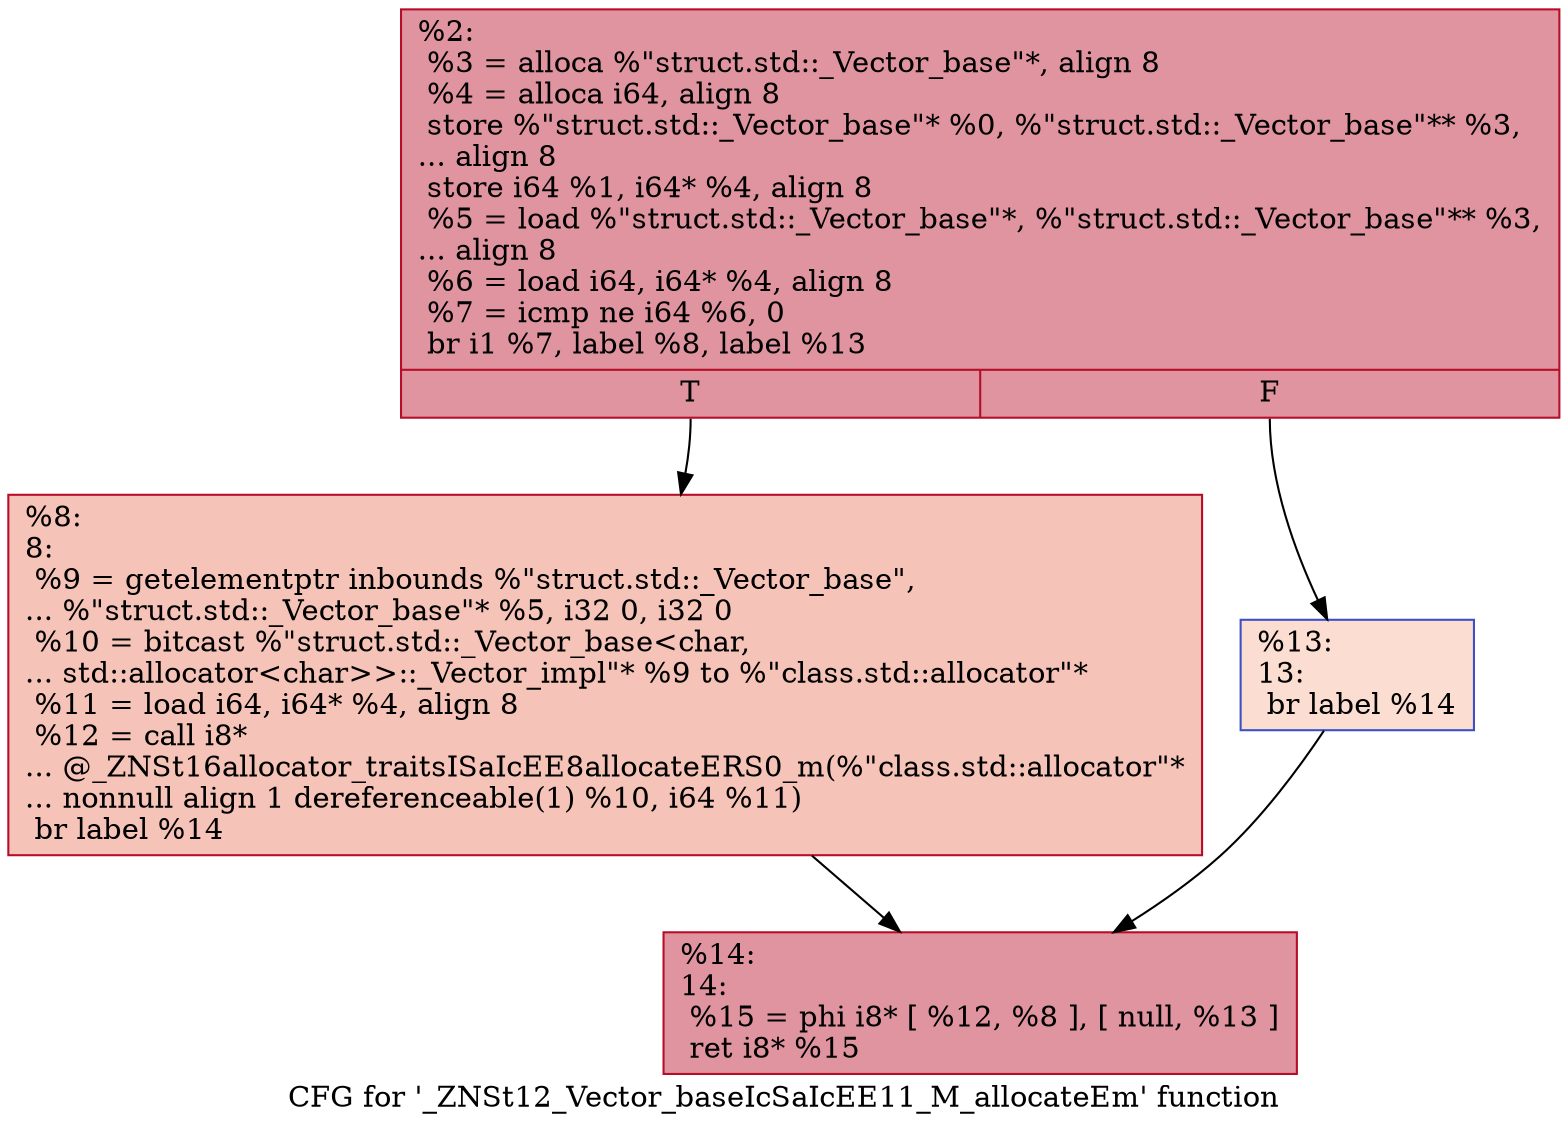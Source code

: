 digraph "CFG for '_ZNSt12_Vector_baseIcSaIcEE11_M_allocateEm' function" {
	label="CFG for '_ZNSt12_Vector_baseIcSaIcEE11_M_allocateEm' function";

	Node0x560255cd0560 [shape=record,color="#b70d28ff", style=filled, fillcolor="#b70d2870",label="{%2:\l  %3 = alloca %\"struct.std::_Vector_base\"*, align 8\l  %4 = alloca i64, align 8\l  store %\"struct.std::_Vector_base\"* %0, %\"struct.std::_Vector_base\"** %3,\l... align 8\l  store i64 %1, i64* %4, align 8\l  %5 = load %\"struct.std::_Vector_base\"*, %\"struct.std::_Vector_base\"** %3,\l... align 8\l  %6 = load i64, i64* %4, align 8\l  %7 = icmp ne i64 %6, 0\l  br i1 %7, label %8, label %13\l|{<s0>T|<s1>F}}"];
	Node0x560255cd0560:s0 -> Node0x560255cd08e0;
	Node0x560255cd0560:s1 -> Node0x560255cd0930;
	Node0x560255cd08e0 [shape=record,color="#b70d28ff", style=filled, fillcolor="#e8765c70",label="{%8:\l8:                                                \l  %9 = getelementptr inbounds %\"struct.std::_Vector_base\",\l... %\"struct.std::_Vector_base\"* %5, i32 0, i32 0\l  %10 = bitcast %\"struct.std::_Vector_base\<char,\l... std::allocator\<char\>\>::_Vector_impl\"* %9 to %\"class.std::allocator\"*\l  %11 = load i64, i64* %4, align 8\l  %12 = call i8*\l... @_ZNSt16allocator_traitsISaIcEE8allocateERS0_m(%\"class.std::allocator\"*\l... nonnull align 1 dereferenceable(1) %10, i64 %11)\l  br label %14\l}"];
	Node0x560255cd08e0 -> Node0x560255cd0db0;
	Node0x560255cd0930 [shape=record,color="#3d50c3ff", style=filled, fillcolor="#f7b39670",label="{%13:\l13:                                               \l  br label %14\l}"];
	Node0x560255cd0930 -> Node0x560255cd0db0;
	Node0x560255cd0db0 [shape=record,color="#b70d28ff", style=filled, fillcolor="#b70d2870",label="{%14:\l14:                                               \l  %15 = phi i8* [ %12, %8 ], [ null, %13 ]\l  ret i8* %15\l}"];
}
